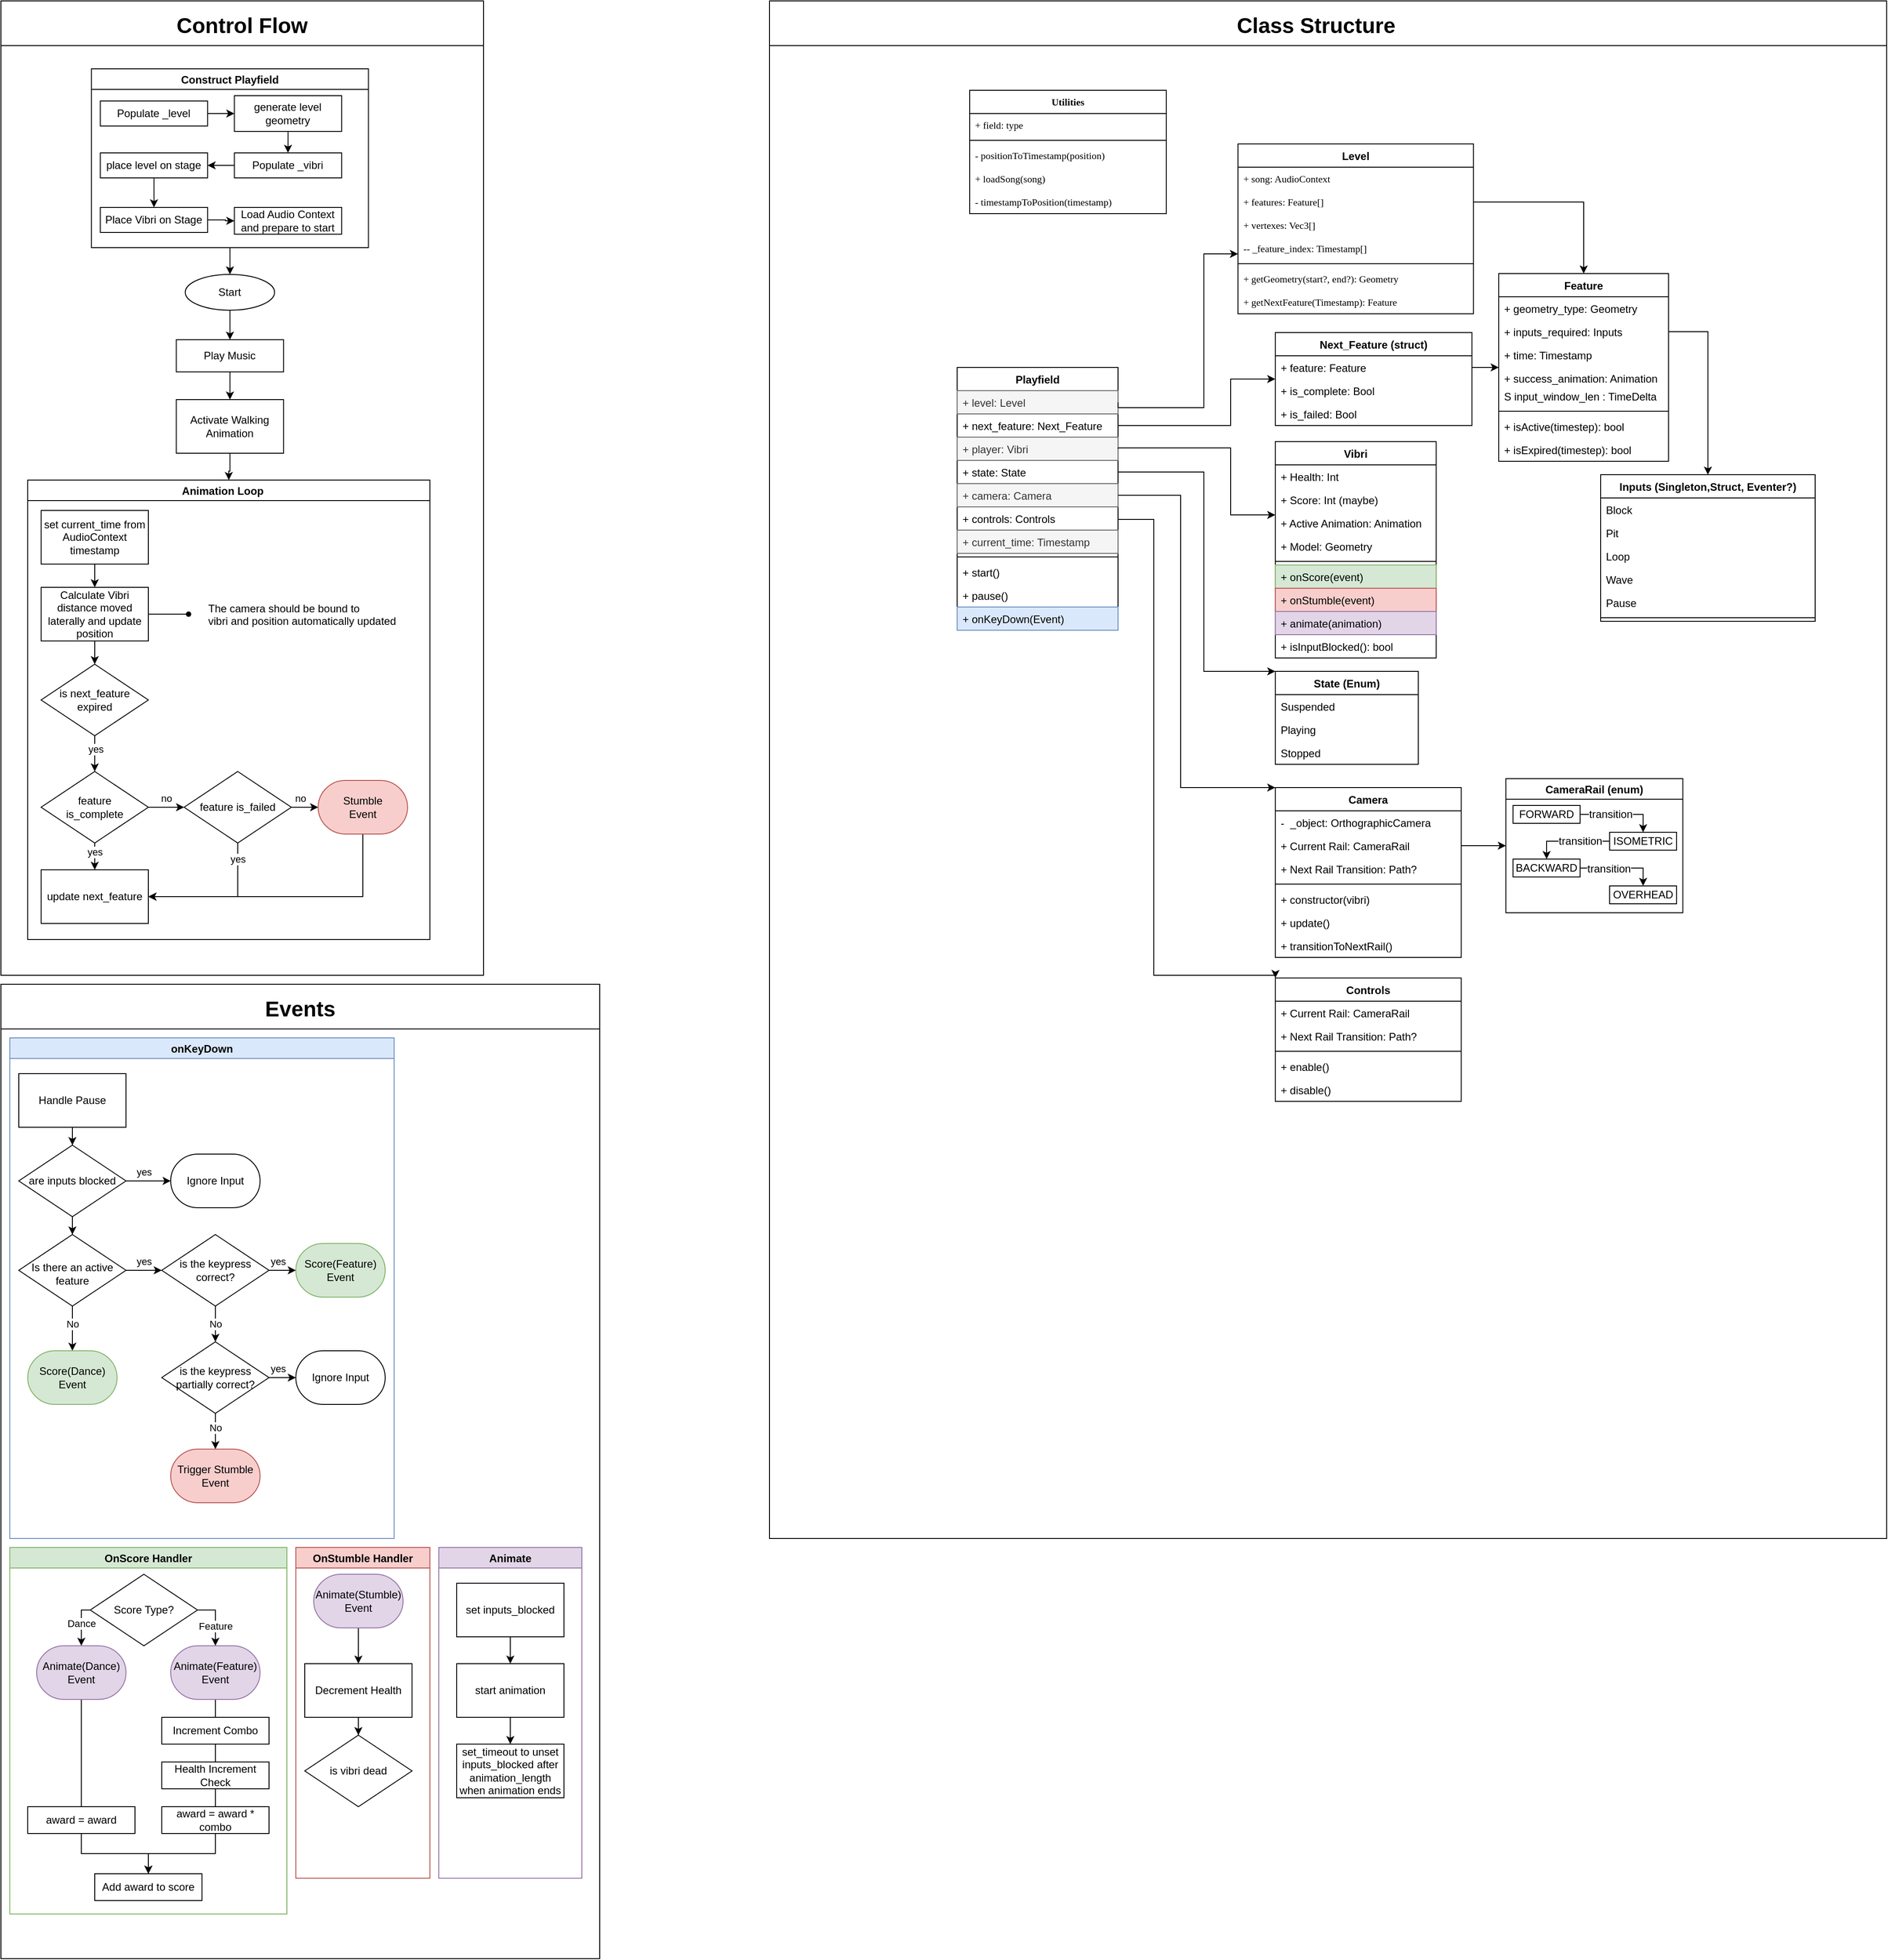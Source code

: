 <mxfile version="17.4.2" type="device"><diagram id="NDVZIuMht_VLf432kzFp" name="Page-1"><mxGraphModel dx="3365" dy="1239" grid="1" gridSize="10" guides="1" tooltips="1" connect="1" arrows="1" fold="1" page="1" pageScale="1" pageWidth="850" pageHeight="1100" math="0" shadow="0"><root><mxCell id="0"/><mxCell id="1" parent="0"/><mxCell id="cxcwyRAdDuDHUbRYCH7f-24" value="Events" style="swimlane;startSize=50;fontSize=24;" parent="1" vertex="1"><mxGeometry x="-850" y="1100" width="670" height="1090" as="geometry"/></mxCell><mxCell id="j3F1x81r8sqZ8iY4ZRyA-143" value="onKeyDown" style="swimlane;strokeWidth=1;fillColor=#dae8fc;strokeColor=#6c8ebf;" parent="cxcwyRAdDuDHUbRYCH7f-24" vertex="1"><mxGeometry x="10" y="60" width="430" height="560" as="geometry"/></mxCell><mxCell id="j3F1x81r8sqZ8iY4ZRyA-128" value="is the keypress partially correct?" style="rhombus;whiteSpace=wrap;html=1;strokeWidth=1;" parent="j3F1x81r8sqZ8iY4ZRyA-143" vertex="1"><mxGeometry x="170" y="340" width="120" height="80" as="geometry"/></mxCell><mxCell id="j3F1x81r8sqZ8iY4ZRyA-154" value="No" style="edgeStyle=orthogonalEdgeStyle;rounded=0;orthogonalLoop=1;jettySize=auto;html=1;" parent="j3F1x81r8sqZ8iY4ZRyA-143" source="j3F1x81r8sqZ8iY4ZRyA-130" target="j3F1x81r8sqZ8iY4ZRyA-128" edge="1"><mxGeometry relative="1" as="geometry"/></mxCell><mxCell id="j3F1x81r8sqZ8iY4ZRyA-130" value="is the keypress correct?" style="rhombus;whiteSpace=wrap;html=1;strokeWidth=1;" parent="j3F1x81r8sqZ8iY4ZRyA-143" vertex="1"><mxGeometry x="170" y="220" width="120" height="80" as="geometry"/></mxCell><mxCell id="j3F1x81r8sqZ8iY4ZRyA-136" value="Ignore Input" style="strokeWidth=1;html=1;shape=mxgraph.flowchart.terminator;whiteSpace=wrap;" parent="j3F1x81r8sqZ8iY4ZRyA-143" vertex="1"><mxGeometry x="320" y="350" width="100" height="60" as="geometry"/></mxCell><mxCell id="j3F1x81r8sqZ8iY4ZRyA-137" value="yes" style="edgeStyle=orthogonalEdgeStyle;rounded=0;orthogonalLoop=1;jettySize=auto;html=1;" parent="j3F1x81r8sqZ8iY4ZRyA-143" source="j3F1x81r8sqZ8iY4ZRyA-128" target="j3F1x81r8sqZ8iY4ZRyA-136" edge="1"><mxGeometry x="0.201" y="10" relative="1" as="geometry"><Array as="points"/><mxPoint as="offset"/></mxGeometry></mxCell><mxCell id="j3F1x81r8sqZ8iY4ZRyA-138" value="Trigger Stumble Event" style="strokeWidth=1;html=1;shape=mxgraph.flowchart.terminator;whiteSpace=wrap;fillColor=#f8cecc;strokeColor=#b85450;" parent="j3F1x81r8sqZ8iY4ZRyA-143" vertex="1"><mxGeometry x="180" y="460" width="100" height="60" as="geometry"/></mxCell><mxCell id="j3F1x81r8sqZ8iY4ZRyA-139" value="No" style="edgeStyle=orthogonalEdgeStyle;rounded=0;orthogonalLoop=1;jettySize=auto;html=1;" parent="j3F1x81r8sqZ8iY4ZRyA-143" source="j3F1x81r8sqZ8iY4ZRyA-128" target="j3F1x81r8sqZ8iY4ZRyA-138" edge="1"><mxGeometry x="-0.198" relative="1" as="geometry"><Array as="points"><mxPoint x="230" y="470"/><mxPoint x="230" y="470"/></Array><mxPoint as="offset"/></mxGeometry></mxCell><mxCell id="j3F1x81r8sqZ8iY4ZRyA-145" style="edgeStyle=orthogonalEdgeStyle;rounded=0;orthogonalLoop=1;jettySize=auto;html=1;" parent="j3F1x81r8sqZ8iY4ZRyA-143" source="j3F1x81r8sqZ8iY4ZRyA-144" target="j3F1x81r8sqZ8iY4ZRyA-127" edge="1"><mxGeometry relative="1" as="geometry"/></mxCell><mxCell id="j3F1x81r8sqZ8iY4ZRyA-144" value="Handle Pause" style="rounded=0;whiteSpace=wrap;html=1;strokeWidth=1;" parent="j3F1x81r8sqZ8iY4ZRyA-143" vertex="1"><mxGeometry x="10" y="40" width="120" height="60" as="geometry"/></mxCell><mxCell id="j3F1x81r8sqZ8iY4ZRyA-147" value="yes" style="edgeStyle=orthogonalEdgeStyle;rounded=0;orthogonalLoop=1;jettySize=auto;html=1;" parent="j3F1x81r8sqZ8iY4ZRyA-143" source="j3F1x81r8sqZ8iY4ZRyA-127" target="j3F1x81r8sqZ8iY4ZRyA-146" edge="1"><mxGeometry x="-0.2" y="10" relative="1" as="geometry"><mxPoint as="offset"/></mxGeometry></mxCell><mxCell id="j3F1x81r8sqZ8iY4ZRyA-151" value="" style="edgeStyle=orthogonalEdgeStyle;rounded=0;orthogonalLoop=1;jettySize=auto;html=1;" parent="j3F1x81r8sqZ8iY4ZRyA-143" source="j3F1x81r8sqZ8iY4ZRyA-127" target="j3F1x81r8sqZ8iY4ZRyA-148" edge="1"><mxGeometry relative="1" as="geometry"/></mxCell><mxCell id="j3F1x81r8sqZ8iY4ZRyA-127" value="are inputs blocked" style="rhombus;whiteSpace=wrap;html=1;strokeWidth=1;" parent="j3F1x81r8sqZ8iY4ZRyA-143" vertex="1"><mxGeometry x="10" y="120" width="120" height="80" as="geometry"/></mxCell><mxCell id="j3F1x81r8sqZ8iY4ZRyA-146" value="Ignore Input" style="strokeWidth=1;html=1;shape=mxgraph.flowchart.terminator;whiteSpace=wrap;" parent="j3F1x81r8sqZ8iY4ZRyA-143" vertex="1"><mxGeometry x="180" y="130" width="100" height="60" as="geometry"/></mxCell><mxCell id="j3F1x81r8sqZ8iY4ZRyA-150" value="No" style="edgeStyle=orthogonalEdgeStyle;rounded=0;orthogonalLoop=1;jettySize=auto;html=1;" parent="j3F1x81r8sqZ8iY4ZRyA-143" source="j3F1x81r8sqZ8iY4ZRyA-148" target="j3F1x81r8sqZ8iY4ZRyA-149" edge="1"><mxGeometry x="-0.2" relative="1" as="geometry"><mxPoint as="offset"/></mxGeometry></mxCell><mxCell id="j3F1x81r8sqZ8iY4ZRyA-152" value="yes" style="edgeStyle=orthogonalEdgeStyle;rounded=0;orthogonalLoop=1;jettySize=auto;html=1;" parent="j3F1x81r8sqZ8iY4ZRyA-143" source="j3F1x81r8sqZ8iY4ZRyA-148" target="j3F1x81r8sqZ8iY4ZRyA-130" edge="1"><mxGeometry y="10" relative="1" as="geometry"><mxPoint as="offset"/></mxGeometry></mxCell><mxCell id="j3F1x81r8sqZ8iY4ZRyA-148" value="Is there an active feature" style="rhombus;whiteSpace=wrap;html=1;strokeWidth=1;spacingTop=7;" parent="j3F1x81r8sqZ8iY4ZRyA-143" vertex="1"><mxGeometry x="10" y="220" width="120" height="80" as="geometry"/></mxCell><mxCell id="j3F1x81r8sqZ8iY4ZRyA-149" value="Score(Dance)&lt;br&gt;Event" style="strokeWidth=1;html=1;shape=mxgraph.flowchart.terminator;whiteSpace=wrap;fillColor=#d5e8d4;strokeColor=#82b366;" parent="j3F1x81r8sqZ8iY4ZRyA-143" vertex="1"><mxGeometry x="20" y="350" width="100" height="60" as="geometry"/></mxCell><mxCell id="j3F1x81r8sqZ8iY4ZRyA-142" value="Score(Feature)&lt;br&gt;Event" style="strokeWidth=1;html=1;shape=mxgraph.flowchart.terminator;whiteSpace=wrap;fillColor=#d5e8d4;strokeColor=#82b366;" parent="j3F1x81r8sqZ8iY4ZRyA-143" vertex="1"><mxGeometry x="320" y="230" width="100" height="60" as="geometry"/></mxCell><mxCell id="j3F1x81r8sqZ8iY4ZRyA-141" value="yes" style="edgeStyle=orthogonalEdgeStyle;rounded=0;orthogonalLoop=1;jettySize=auto;html=1;" parent="j3F1x81r8sqZ8iY4ZRyA-143" source="j3F1x81r8sqZ8iY4ZRyA-130" target="j3F1x81r8sqZ8iY4ZRyA-142" edge="1"><mxGeometry x="0.201" y="10" relative="1" as="geometry"><mxPoint x="170" y="350" as="targetPoint"/><mxPoint as="offset"/></mxGeometry></mxCell><mxCell id="j3F1x81r8sqZ8iY4ZRyA-174" value="OnScore Handler" style="swimlane;strokeWidth=1;fillColor=#d5e8d4;strokeColor=#82b366;" parent="cxcwyRAdDuDHUbRYCH7f-24" vertex="1"><mxGeometry x="10" y="630" width="310" height="410" as="geometry"/></mxCell><mxCell id="j3F1x81r8sqZ8iY4ZRyA-217" value="Feature" style="edgeStyle=orthogonalEdgeStyle;rounded=0;orthogonalLoop=1;jettySize=auto;html=1;exitX=1;exitY=0.5;exitDx=0;exitDy=0;entryX=0.5;entryY=0;entryDx=0;entryDy=0;entryPerimeter=0;" parent="j3F1x81r8sqZ8iY4ZRyA-174" source="j3F1x81r8sqZ8iY4ZRyA-214" target="cxcwyRAdDuDHUbRYCH7f-13" edge="1"><mxGeometry x="0.25" relative="1" as="geometry"><mxPoint as="offset"/><mxPoint x="250" y="130" as="targetPoint"/></mxGeometry></mxCell><mxCell id="j3F1x81r8sqZ8iY4ZRyA-218" value="Dance" style="edgeStyle=orthogonalEdgeStyle;rounded=0;orthogonalLoop=1;jettySize=auto;html=1;exitX=0;exitY=0.5;exitDx=0;exitDy=0;entryX=0.5;entryY=0;entryDx=0;entryDy=0;entryPerimeter=0;" parent="j3F1x81r8sqZ8iY4ZRyA-174" source="j3F1x81r8sqZ8iY4ZRyA-214" target="cxcwyRAdDuDHUbRYCH7f-11" edge="1"><mxGeometry relative="1" as="geometry"><Array as="points"><mxPoint x="80" y="70"/></Array><mxPoint x="80" y="130" as="targetPoint"/></mxGeometry></mxCell><mxCell id="j3F1x81r8sqZ8iY4ZRyA-214" value="Score Type?" style="rhombus;whiteSpace=wrap;html=1;strokeWidth=1;" parent="j3F1x81r8sqZ8iY4ZRyA-174" vertex="1"><mxGeometry x="90" y="30" width="120" height="80" as="geometry"/></mxCell><mxCell id="j3F1x81r8sqZ8iY4ZRyA-227" value="Increment Combo" style="rounded=0;whiteSpace=wrap;html=1;strokeWidth=1;" parent="j3F1x81r8sqZ8iY4ZRyA-174" vertex="1"><mxGeometry x="170" y="190" width="120" height="30" as="geometry"/></mxCell><mxCell id="j3F1x81r8sqZ8iY4ZRyA-228" value="" style="edgeStyle=orthogonalEdgeStyle;rounded=0;orthogonalLoop=1;jettySize=auto;html=1;endArrow=none;exitX=0.5;exitY=1;exitDx=0;exitDy=0;exitPerimeter=0;" parent="j3F1x81r8sqZ8iY4ZRyA-174" source="cxcwyRAdDuDHUbRYCH7f-13" target="j3F1x81r8sqZ8iY4ZRyA-227" edge="1"><mxGeometry relative="1" as="geometry"><mxPoint x="250" y="170" as="sourcePoint"/><mxPoint x="-139.966" y="1640" as="targetPoint"/></mxGeometry></mxCell><mxCell id="j3F1x81r8sqZ8iY4ZRyA-229" value="Health Increment Check" style="rounded=0;whiteSpace=wrap;html=1;strokeWidth=1;" parent="j3F1x81r8sqZ8iY4ZRyA-174" vertex="1"><mxGeometry x="170" y="240" width="120" height="30" as="geometry"/></mxCell><mxCell id="j3F1x81r8sqZ8iY4ZRyA-230" value="" style="edgeStyle=orthogonalEdgeStyle;rounded=0;orthogonalLoop=1;jettySize=auto;html=1;startArrow=none;endArrow=none;" parent="j3F1x81r8sqZ8iY4ZRyA-174" source="j3F1x81r8sqZ8iY4ZRyA-227" target="j3F1x81r8sqZ8iY4ZRyA-229" edge="1"><mxGeometry relative="1" as="geometry"><mxPoint x="-59.966" y="1510" as="sourcePoint"/><mxPoint x="-139.966" y="1640" as="targetPoint"/></mxGeometry></mxCell><mxCell id="cxcwyRAdDuDHUbRYCH7f-8" style="edgeStyle=orthogonalEdgeStyle;rounded=0;orthogonalLoop=1;jettySize=auto;html=1;" parent="j3F1x81r8sqZ8iY4ZRyA-174" source="cxcwyRAdDuDHUbRYCH7f-1" target="cxcwyRAdDuDHUbRYCH7f-5" edge="1"><mxGeometry relative="1" as="geometry"/></mxCell><mxCell id="cxcwyRAdDuDHUbRYCH7f-1" value="award = award" style="whiteSpace=wrap;html=1;rounded=0;strokeWidth=1;" parent="j3F1x81r8sqZ8iY4ZRyA-174" vertex="1"><mxGeometry x="20" y="290" width="120" height="30" as="geometry"/></mxCell><mxCell id="cxcwyRAdDuDHUbRYCH7f-2" value="" style="edgeStyle=orthogonalEdgeStyle;rounded=0;orthogonalLoop=1;jettySize=auto;html=1;endArrow=none;startArrow=none;" parent="j3F1x81r8sqZ8iY4ZRyA-174" source="cxcwyRAdDuDHUbRYCH7f-11" target="cxcwyRAdDuDHUbRYCH7f-1" edge="1"><mxGeometry relative="1" as="geometry"><Array as="points"/><mxPoint x="-210" y="1460" as="sourcePoint"/><mxPoint x="-140" y="1640" as="targetPoint"/></mxGeometry></mxCell><mxCell id="cxcwyRAdDuDHUbRYCH7f-7" style="edgeStyle=orthogonalEdgeStyle;rounded=0;orthogonalLoop=1;jettySize=auto;html=1;" parent="j3F1x81r8sqZ8iY4ZRyA-174" source="cxcwyRAdDuDHUbRYCH7f-3" target="cxcwyRAdDuDHUbRYCH7f-5" edge="1"><mxGeometry relative="1" as="geometry"/></mxCell><mxCell id="cxcwyRAdDuDHUbRYCH7f-3" value="award = award * combo" style="whiteSpace=wrap;html=1;rounded=0;strokeWidth=1;" parent="j3F1x81r8sqZ8iY4ZRyA-174" vertex="1"><mxGeometry x="170" y="290" width="120" height="30" as="geometry"/></mxCell><mxCell id="cxcwyRAdDuDHUbRYCH7f-4" value="" style="edgeStyle=orthogonalEdgeStyle;rounded=0;orthogonalLoop=1;jettySize=auto;html=1;startArrow=none;endArrow=none;" parent="j3F1x81r8sqZ8iY4ZRyA-174" source="j3F1x81r8sqZ8iY4ZRyA-229" target="cxcwyRAdDuDHUbRYCH7f-3" edge="1"><mxGeometry relative="1" as="geometry"><Array as="points"/><mxPoint x="-60" y="1540" as="sourcePoint"/><mxPoint x="-140" y="1640" as="targetPoint"/></mxGeometry></mxCell><mxCell id="cxcwyRAdDuDHUbRYCH7f-5" value="Add award to score" style="whiteSpace=wrap;html=1;rounded=0;strokeWidth=1;" parent="j3F1x81r8sqZ8iY4ZRyA-174" vertex="1"><mxGeometry x="95" y="365" width="120" height="30" as="geometry"/></mxCell><mxCell id="cxcwyRAdDuDHUbRYCH7f-11" value="Animate(Dance)&lt;br&gt;Event" style="strokeWidth=1;html=1;shape=mxgraph.flowchart.terminator;whiteSpace=wrap;fillColor=#e1d5e7;strokeColor=#9673a6;" parent="j3F1x81r8sqZ8iY4ZRyA-174" vertex="1"><mxGeometry x="30" y="110" width="100" height="60" as="geometry"/></mxCell><mxCell id="cxcwyRAdDuDHUbRYCH7f-13" value="Animate(Feature)&lt;br&gt;Event" style="strokeWidth=1;html=1;shape=mxgraph.flowchart.terminator;whiteSpace=wrap;fillColor=#e1d5e7;strokeColor=#9673a6;" parent="j3F1x81r8sqZ8iY4ZRyA-174" vertex="1"><mxGeometry x="180" y="110" width="100" height="60" as="geometry"/></mxCell><mxCell id="j3F1x81r8sqZ8iY4ZRyA-194" value="OnStumble Handler" style="swimlane;strokeWidth=1;fillColor=#f8cecc;strokeColor=#b85450;" parent="cxcwyRAdDuDHUbRYCH7f-24" vertex="1"><mxGeometry x="330" y="630" width="150" height="370" as="geometry"/></mxCell><mxCell id="j3F1x81r8sqZ8iY4ZRyA-206" value="is vibri dead" style="rhombus;whiteSpace=wrap;html=1;strokeWidth=1;" parent="j3F1x81r8sqZ8iY4ZRyA-194" vertex="1"><mxGeometry x="10" y="210" width="120" height="80" as="geometry"/></mxCell><mxCell id="j3F1x81r8sqZ8iY4ZRyA-232" style="edgeStyle=orthogonalEdgeStyle;rounded=0;orthogonalLoop=1;jettySize=auto;html=1;exitX=0.5;exitY=1;exitDx=0;exitDy=0;exitPerimeter=0;" parent="j3F1x81r8sqZ8iY4ZRyA-194" source="cxcwyRAdDuDHUbRYCH7f-10" target="j3F1x81r8sqZ8iY4ZRyA-226" edge="1"><mxGeometry relative="1" as="geometry"><mxPoint x="70" y="100" as="sourcePoint"/></mxGeometry></mxCell><mxCell id="j3F1x81r8sqZ8iY4ZRyA-231" value="" style="edgeStyle=orthogonalEdgeStyle;rounded=0;orthogonalLoop=1;jettySize=auto;html=1;" parent="j3F1x81r8sqZ8iY4ZRyA-194" source="j3F1x81r8sqZ8iY4ZRyA-226" target="j3F1x81r8sqZ8iY4ZRyA-206" edge="1"><mxGeometry relative="1" as="geometry"/></mxCell><mxCell id="j3F1x81r8sqZ8iY4ZRyA-226" value="Decrement Health" style="rounded=0;whiteSpace=wrap;html=1;strokeWidth=1;" parent="j3F1x81r8sqZ8iY4ZRyA-194" vertex="1"><mxGeometry x="10" y="130" width="120" height="60" as="geometry"/></mxCell><mxCell id="cxcwyRAdDuDHUbRYCH7f-10" value="Animate(Stumble)&lt;br&gt;Event" style="strokeWidth=1;html=1;shape=mxgraph.flowchart.terminator;whiteSpace=wrap;fillColor=#e1d5e7;strokeColor=#9673a6;" parent="j3F1x81r8sqZ8iY4ZRyA-194" vertex="1"><mxGeometry x="20" y="30" width="100" height="60" as="geometry"/></mxCell><mxCell id="cxcwyRAdDuDHUbRYCH7f-14" value="Animate" style="swimlane;fillColor=#e1d5e7;strokeColor=#9673a6;" parent="cxcwyRAdDuDHUbRYCH7f-24" vertex="1"><mxGeometry x="490" y="630" width="160" height="370" as="geometry"/></mxCell><mxCell id="cxcwyRAdDuDHUbRYCH7f-19" style="edgeStyle=orthogonalEdgeStyle;rounded=0;orthogonalLoop=1;jettySize=auto;html=1;entryX=0.5;entryY=0;entryDx=0;entryDy=0;" parent="cxcwyRAdDuDHUbRYCH7f-14" source="cxcwyRAdDuDHUbRYCH7f-15" target="cxcwyRAdDuDHUbRYCH7f-18" edge="1"><mxGeometry relative="1" as="geometry"/></mxCell><mxCell id="cxcwyRAdDuDHUbRYCH7f-15" value="start animation" style="rounded=0;whiteSpace=wrap;html=1;" parent="cxcwyRAdDuDHUbRYCH7f-14" vertex="1"><mxGeometry x="20" y="130" width="120" height="60" as="geometry"/></mxCell><mxCell id="cxcwyRAdDuDHUbRYCH7f-17" style="edgeStyle=orthogonalEdgeStyle;rounded=0;orthogonalLoop=1;jettySize=auto;html=1;entryX=0.5;entryY=0;entryDx=0;entryDy=0;" parent="cxcwyRAdDuDHUbRYCH7f-14" source="cxcwyRAdDuDHUbRYCH7f-16" target="cxcwyRAdDuDHUbRYCH7f-15" edge="1"><mxGeometry relative="1" as="geometry"/></mxCell><mxCell id="cxcwyRAdDuDHUbRYCH7f-16" value="set inputs_blocked" style="rounded=0;whiteSpace=wrap;html=1;" parent="cxcwyRAdDuDHUbRYCH7f-14" vertex="1"><mxGeometry x="20" y="40" width="120" height="60" as="geometry"/></mxCell><mxCell id="cxcwyRAdDuDHUbRYCH7f-18" value="set_timeout to unset inputs_blocked after animation_length when animation ends" style="rounded=0;whiteSpace=wrap;html=1;" parent="cxcwyRAdDuDHUbRYCH7f-14" vertex="1"><mxGeometry x="20" y="220" width="120" height="60" as="geometry"/></mxCell><mxCell id="cxcwyRAdDuDHUbRYCH7f-25" value="Class Structure    " style="swimlane;fontSize=24;startSize=50;" parent="1" vertex="1"><mxGeometry x="10" width="1250" height="1720" as="geometry"/></mxCell><mxCell id="0ranZfpCTIjKKgpIUBoB-7" value="Level" style="swimlane;fontStyle=1;align=center;verticalAlign=top;childLayout=stackLayout;horizontal=1;startSize=26;horizontalStack=0;resizeParent=1;resizeParentMax=0;resizeLast=0;collapsible=1;marginBottom=0;" parent="cxcwyRAdDuDHUbRYCH7f-25" vertex="1"><mxGeometry x="524.2" y="160" width="263.5" height="190" as="geometry"/></mxCell><mxCell id="0ranZfpCTIjKKgpIUBoB-8" value="+ song: AudioContext" style="text;strokeColor=none;fillColor=none;align=left;verticalAlign=top;spacingLeft=4;spacingRight=4;overflow=hidden;rotatable=0;points=[[0,0.5],[1,0.5]];portConstraint=eastwest;fontFamily=Roboto Mono;fontSource=https%3A%2F%2Ffonts.googleapis.com%2Fcss%3Ffamily%3DRoboto%2BMono;fontSize=11;" parent="0ranZfpCTIjKKgpIUBoB-7" vertex="1"><mxGeometry y="26" width="263.5" height="26" as="geometry"/></mxCell><mxCell id="0ranZfpCTIjKKgpIUBoB-9" value="+ features: Feature[]" style="text;align=left;verticalAlign=top;spacingLeft=4;spacingRight=4;overflow=hidden;rotatable=0;points=[[0,0.5],[1,0.5]];portConstraint=eastwest;fontFamily=Roboto Mono;fontSource=https%3A%2F%2Ffonts.googleapis.com%2Fcss%3Ffamily%3DRoboto%2BMono;fontSize=11;" parent="0ranZfpCTIjKKgpIUBoB-7" vertex="1"><mxGeometry y="52" width="263.5" height="26" as="geometry"/></mxCell><mxCell id="0ranZfpCTIjKKgpIUBoB-13" value="+ vertexes: Vec3[]" style="text;align=left;verticalAlign=top;spacingLeft=4;spacingRight=4;overflow=hidden;rotatable=0;points=[[0,0.5],[1,0.5]];portConstraint=eastwest;fontFamily=Roboto Mono;fontSource=https%3A%2F%2Ffonts.googleapis.com%2Fcss%3Ffamily%3DRoboto%2BMono;fontSize=11;" parent="0ranZfpCTIjKKgpIUBoB-7" vertex="1"><mxGeometry y="78" width="263.5" height="26" as="geometry"/></mxCell><mxCell id="0ranZfpCTIjKKgpIUBoB-34" value="-- _feature_index: Timestamp[]" style="text;strokeColor=none;fillColor=none;align=left;verticalAlign=top;spacingLeft=4;spacingRight=4;overflow=hidden;rotatable=0;points=[[0,0.5],[1,0.5]];portConstraint=eastwest;fontFamily=Roboto Mono;fontSource=https%3A%2F%2Ffonts.googleapis.com%2Fcss%3Ffamily%3DRoboto%2BMono;fontSize=11;" parent="0ranZfpCTIjKKgpIUBoB-7" vertex="1"><mxGeometry y="104" width="263.5" height="26" as="geometry"/></mxCell><mxCell id="0ranZfpCTIjKKgpIUBoB-11" value="" style="line;strokeWidth=1;fillColor=none;align=left;verticalAlign=middle;spacingTop=-1;spacingLeft=3;spacingRight=3;rotatable=0;labelPosition=right;points=[];portConstraint=eastwest;" parent="0ranZfpCTIjKKgpIUBoB-7" vertex="1"><mxGeometry y="130" width="263.5" height="8" as="geometry"/></mxCell><mxCell id="0ranZfpCTIjKKgpIUBoB-12" value="+ getGeometry(start?, end?): Geometry" style="text;strokeColor=none;fillColor=none;align=left;verticalAlign=top;spacingLeft=4;spacingRight=4;overflow=hidden;rotatable=0;points=[[0,0.5],[1,0.5]];portConstraint=eastwest;fontSize=11;fontFamily=Roboto Mono;fontSource=https%3A%2F%2Ffonts.googleapis.com%2Fcss%3Ffamily%3DRoboto%2BMono;" parent="0ranZfpCTIjKKgpIUBoB-7" vertex="1"><mxGeometry y="138" width="263.5" height="26" as="geometry"/></mxCell><mxCell id="0ranZfpCTIjKKgpIUBoB-29" value="+ getNextFeature(Timestamp): Feature" style="text;strokeColor=none;fillColor=none;align=left;verticalAlign=top;spacingLeft=4;spacingRight=4;overflow=hidden;rotatable=0;points=[[0,0.5],[1,0.5]];portConstraint=eastwest;fontSize=11;fontFamily=Roboto Mono;fontSource=https%3A%2F%2Ffonts.googleapis.com%2Fcss%3Ffamily%3DRoboto%2BMono;" parent="0ranZfpCTIjKKgpIUBoB-7" vertex="1"><mxGeometry y="164" width="263.5" height="26" as="geometry"/></mxCell><mxCell id="0ranZfpCTIjKKgpIUBoB-16" value="Feature" style="swimlane;fontStyle=1;align=center;verticalAlign=top;childLayout=stackLayout;horizontal=1;startSize=26;horizontalStack=0;resizeParent=1;resizeParentMax=0;resizeLast=0;collapsible=1;marginBottom=0;" parent="cxcwyRAdDuDHUbRYCH7f-25" vertex="1"><mxGeometry x="815.95" y="305" width="190" height="210" as="geometry"/></mxCell><mxCell id="0ranZfpCTIjKKgpIUBoB-17" value="+ geometry_type: Geometry" style="text;strokeColor=none;fillColor=none;align=left;verticalAlign=top;spacingLeft=4;spacingRight=4;overflow=hidden;rotatable=0;points=[[0,0.5],[1,0.5]];portConstraint=eastwest;" parent="0ranZfpCTIjKKgpIUBoB-16" vertex="1"><mxGeometry y="26" width="190" height="26" as="geometry"/></mxCell><mxCell id="0ranZfpCTIjKKgpIUBoB-20" value="+ inputs_required: Inputs" style="text;strokeColor=none;fillColor=none;align=left;verticalAlign=top;spacingLeft=4;spacingRight=4;overflow=hidden;rotatable=0;points=[[0,0.5],[1,0.5]];portConstraint=eastwest;" parent="0ranZfpCTIjKKgpIUBoB-16" vertex="1"><mxGeometry y="52" width="190" height="26" as="geometry"/></mxCell><mxCell id="0ranZfpCTIjKKgpIUBoB-30" value="+ time: Timestamp" style="text;strokeColor=none;fillColor=none;align=left;verticalAlign=top;spacingLeft=4;spacingRight=4;overflow=hidden;rotatable=0;points=[[0,0.5],[1,0.5]];portConstraint=eastwest;" parent="0ranZfpCTIjKKgpIUBoB-16" vertex="1"><mxGeometry y="78" width="190" height="26" as="geometry"/></mxCell><mxCell id="j3F1x81r8sqZ8iY4ZRyA-219" value="+ success_animation: Animation" style="text;strokeColor=none;fillColor=none;align=left;verticalAlign=top;spacingLeft=4;spacingRight=4;overflow=hidden;rotatable=0;points=[[0,0.5],[1,0.5]];portConstraint=eastwest;" parent="0ranZfpCTIjKKgpIUBoB-16" vertex="1"><mxGeometry y="104" width="190" height="20" as="geometry"/></mxCell><mxCell id="j3F1x81r8sqZ8iY4ZRyA-93" value="S input_window_len : TimeDelta" style="text;strokeColor=none;fillColor=none;align=left;verticalAlign=top;spacingLeft=4;spacingRight=4;overflow=hidden;rotatable=0;points=[[0,0.5],[1,0.5]];portConstraint=eastwest;" parent="0ranZfpCTIjKKgpIUBoB-16" vertex="1"><mxGeometry y="124" width="190" height="26" as="geometry"/></mxCell><mxCell id="0ranZfpCTIjKKgpIUBoB-18" value="" style="line;strokeWidth=1;fillColor=none;align=left;verticalAlign=middle;spacingTop=-1;spacingLeft=3;spacingRight=3;rotatable=0;labelPosition=right;points=[];portConstraint=eastwest;" parent="0ranZfpCTIjKKgpIUBoB-16" vertex="1"><mxGeometry y="150" width="190" height="8" as="geometry"/></mxCell><mxCell id="rGBu5K6L9umUqgb49Hc7-4" value="+ isActive(timestep): bool" style="text;strokeColor=none;fillColor=none;align=left;verticalAlign=top;spacingLeft=4;spacingRight=4;overflow=hidden;rotatable=0;points=[[0,0.5],[1,0.5]];portConstraint=eastwest;" parent="0ranZfpCTIjKKgpIUBoB-16" vertex="1"><mxGeometry y="158" width="190" height="26" as="geometry"/></mxCell><mxCell id="0ranZfpCTIjKKgpIUBoB-19" value="+ isExpired(timestep): bool" style="text;strokeColor=none;fillColor=none;align=left;verticalAlign=top;spacingLeft=4;spacingRight=4;overflow=hidden;rotatable=0;points=[[0,0.5],[1,0.5]];portConstraint=eastwest;" parent="0ranZfpCTIjKKgpIUBoB-16" vertex="1"><mxGeometry y="184" width="190" height="26" as="geometry"/></mxCell><mxCell id="0ranZfpCTIjKKgpIUBoB-21" value="Next_Feature (struct)" style="swimlane;fontStyle=1;align=center;verticalAlign=top;childLayout=stackLayout;horizontal=1;startSize=26;horizontalStack=0;resizeParent=1;resizeParentMax=0;resizeLast=0;collapsible=1;marginBottom=0;" parent="cxcwyRAdDuDHUbRYCH7f-25" vertex="1"><mxGeometry x="565.95" y="371" width="220" height="104" as="geometry"/></mxCell><mxCell id="0ranZfpCTIjKKgpIUBoB-22" value="+ feature: Feature" style="text;strokeColor=none;fillColor=none;align=left;verticalAlign=top;spacingLeft=4;spacingRight=4;overflow=hidden;rotatable=0;points=[[0,0.5],[1,0.5]];portConstraint=eastwest;" parent="0ranZfpCTIjKKgpIUBoB-21" vertex="1"><mxGeometry y="26" width="220" height="26" as="geometry"/></mxCell><mxCell id="0ranZfpCTIjKKgpIUBoB-27" value="+ is_complete: Bool" style="text;strokeColor=none;fillColor=none;align=left;verticalAlign=top;spacingLeft=4;spacingRight=4;overflow=hidden;rotatable=0;points=[[0,0.5],[1,0.5]];portConstraint=eastwest;" parent="0ranZfpCTIjKKgpIUBoB-21" vertex="1"><mxGeometry y="52" width="220" height="26" as="geometry"/></mxCell><mxCell id="0ranZfpCTIjKKgpIUBoB-23" value="+ is_failed: Bool" style="text;strokeColor=none;fillColor=none;align=left;verticalAlign=top;spacingLeft=4;spacingRight=4;overflow=hidden;rotatable=0;points=[[0,0.5],[1,0.5]];portConstraint=eastwest;" parent="0ranZfpCTIjKKgpIUBoB-21" vertex="1"><mxGeometry y="78" width="220" height="26" as="geometry"/></mxCell><mxCell id="0ranZfpCTIjKKgpIUBoB-26" style="edgeStyle=orthogonalEdgeStyle;rounded=0;orthogonalLoop=1;jettySize=auto;html=1;" parent="cxcwyRAdDuDHUbRYCH7f-25" source="0ranZfpCTIjKKgpIUBoB-22" target="0ranZfpCTIjKKgpIUBoB-16" edge="1"><mxGeometry relative="1" as="geometry"/></mxCell><mxCell id="0ranZfpCTIjKKgpIUBoB-32" style="edgeStyle=orthogonalEdgeStyle;rounded=0;orthogonalLoop=1;jettySize=auto;html=1;" parent="cxcwyRAdDuDHUbRYCH7f-25" source="0ranZfpCTIjKKgpIUBoB-9" target="0ranZfpCTIjKKgpIUBoB-16" edge="1"><mxGeometry relative="1" as="geometry"/></mxCell><mxCell id="j3F1x81r8sqZ8iY4ZRyA-6" value="Vibri" style="swimlane;fontStyle=1;align=center;verticalAlign=top;childLayout=stackLayout;horizontal=1;startSize=26;horizontalStack=0;resizeParent=1;resizeParentMax=0;resizeLast=0;collapsible=1;marginBottom=0;" parent="cxcwyRAdDuDHUbRYCH7f-25" vertex="1"><mxGeometry x="565.95" y="493" width="180" height="242" as="geometry"/></mxCell><mxCell id="j3F1x81r8sqZ8iY4ZRyA-7" value="+ Health: Int" style="text;strokeColor=none;fillColor=none;align=left;verticalAlign=top;spacingLeft=4;spacingRight=4;overflow=hidden;rotatable=0;points=[[0,0.5],[1,0.5]];portConstraint=eastwest;" parent="j3F1x81r8sqZ8iY4ZRyA-6" vertex="1"><mxGeometry y="26" width="180" height="26" as="geometry"/></mxCell><mxCell id="j3F1x81r8sqZ8iY4ZRyA-10" value="+ Score: Int (maybe)" style="text;strokeColor=none;fillColor=none;align=left;verticalAlign=top;spacingLeft=4;spacingRight=4;overflow=hidden;rotatable=0;points=[[0,0.5],[1,0.5]];portConstraint=eastwest;" parent="j3F1x81r8sqZ8iY4ZRyA-6" vertex="1"><mxGeometry y="52" width="180" height="26" as="geometry"/></mxCell><mxCell id="j3F1x81r8sqZ8iY4ZRyA-60" value="+ Active Animation: Animation" style="text;strokeColor=none;fillColor=none;align=left;verticalAlign=top;spacingLeft=4;spacingRight=4;overflow=hidden;rotatable=0;points=[[0,0.5],[1,0.5]];portConstraint=eastwest;" parent="j3F1x81r8sqZ8iY4ZRyA-6" vertex="1"><mxGeometry y="78" width="180" height="26" as="geometry"/></mxCell><mxCell id="j3F1x81r8sqZ8iY4ZRyA-11" value="+ Model: Geometry" style="text;strokeColor=none;fillColor=none;align=left;verticalAlign=top;spacingLeft=4;spacingRight=4;overflow=hidden;rotatable=0;points=[[0,0.5],[1,0.5]];portConstraint=eastwest;" parent="j3F1x81r8sqZ8iY4ZRyA-6" vertex="1"><mxGeometry y="104" width="180" height="26" as="geometry"/></mxCell><mxCell id="j3F1x81r8sqZ8iY4ZRyA-8" value="" style="line;strokeWidth=1;fillColor=none;align=left;verticalAlign=middle;spacingTop=-1;spacingLeft=3;spacingRight=3;rotatable=0;labelPosition=right;points=[];portConstraint=eastwest;" parent="j3F1x81r8sqZ8iY4ZRyA-6" vertex="1"><mxGeometry y="130" width="180" height="8" as="geometry"/></mxCell><mxCell id="o5ytEyMmQssEqiGpWhd4-1" value="+ onScore(event)" style="text;strokeColor=#82b366;fillColor=#d5e8d4;align=left;verticalAlign=top;spacingLeft=4;spacingRight=4;overflow=hidden;rotatable=0;points=[[0,0.5],[1,0.5]];portConstraint=eastwest;" vertex="1" parent="j3F1x81r8sqZ8iY4ZRyA-6"><mxGeometry y="138" width="180" height="26" as="geometry"/></mxCell><mxCell id="o5ytEyMmQssEqiGpWhd4-14" value="+ onStumble(event)" style="text;strokeColor=#b85450;fillColor=#f8cecc;align=left;verticalAlign=top;spacingLeft=4;spacingRight=4;overflow=hidden;rotatable=0;points=[[0,0.5],[1,0.5]];portConstraint=eastwest;" vertex="1" parent="j3F1x81r8sqZ8iY4ZRyA-6"><mxGeometry y="164" width="180" height="26" as="geometry"/></mxCell><mxCell id="o5ytEyMmQssEqiGpWhd4-15" value="+ animate(animation)" style="text;strokeColor=#9673a6;fillColor=#e1d5e7;align=left;verticalAlign=top;spacingLeft=4;spacingRight=4;overflow=hidden;rotatable=0;points=[[0,0.5],[1,0.5]];portConstraint=eastwest;" vertex="1" parent="j3F1x81r8sqZ8iY4ZRyA-6"><mxGeometry y="190" width="180" height="26" as="geometry"/></mxCell><mxCell id="j3F1x81r8sqZ8iY4ZRyA-9" value="+ isInputBlocked(): bool" style="text;strokeColor=none;fillColor=none;align=left;verticalAlign=top;spacingLeft=4;spacingRight=4;overflow=hidden;rotatable=0;points=[[0,0.5],[1,0.5]];portConstraint=eastwest;" parent="j3F1x81r8sqZ8iY4ZRyA-6" vertex="1"><mxGeometry y="216" width="180" height="26" as="geometry"/></mxCell><mxCell id="j3F1x81r8sqZ8iY4ZRyA-22" value="Playfield" style="swimlane;fontStyle=1;align=center;verticalAlign=top;childLayout=stackLayout;horizontal=1;startSize=26;horizontalStack=0;resizeParent=1;resizeParentMax=0;resizeLast=0;collapsible=1;marginBottom=0;swimlaneLine=1;glass=0;rounded=0;shadow=0;sketch=0;swimlaneFillColor=default;" parent="cxcwyRAdDuDHUbRYCH7f-25" vertex="1"><mxGeometry x="210" y="410" width="180" height="294" as="geometry"/></mxCell><mxCell id="j3F1x81r8sqZ8iY4ZRyA-23" value="+ level: Level" style="text;strokeColor=#666666;fillColor=#f5f5f5;align=left;verticalAlign=top;spacingLeft=4;spacingRight=4;overflow=hidden;rotatable=0;points=[[0,0.5],[1,0.5]];portConstraint=eastwest;rounded=0;glass=0;sketch=0;fontColor=#333333;" parent="j3F1x81r8sqZ8iY4ZRyA-22" vertex="1"><mxGeometry y="26" width="180" height="26" as="geometry"/></mxCell><mxCell id="j3F1x81r8sqZ8iY4ZRyA-26" value="+ next_feature: Next_Feature" style="text;align=left;verticalAlign=top;spacingLeft=4;spacingRight=4;overflow=hidden;rotatable=0;points=[[0,0.5],[1,0.5]];portConstraint=eastwest;" parent="j3F1x81r8sqZ8iY4ZRyA-22" vertex="1"><mxGeometry y="52" width="180" height="26" as="geometry"/></mxCell><mxCell id="j3F1x81r8sqZ8iY4ZRyA-30" value="+ player: Vibri" style="text;strokeColor=#666666;fillColor=#f5f5f5;align=left;verticalAlign=top;spacingLeft=4;spacingRight=4;overflow=hidden;rotatable=0;points=[[0,0.5],[1,0.5]];portConstraint=eastwest;fontColor=#333333;" parent="j3F1x81r8sqZ8iY4ZRyA-22" vertex="1"><mxGeometry y="78" width="180" height="26" as="geometry"/></mxCell><mxCell id="j3F1x81r8sqZ8iY4ZRyA-31" value="+ state: State" style="text;strokeColor=none;fillColor=none;align=left;verticalAlign=top;spacingLeft=4;spacingRight=4;overflow=hidden;rotatable=0;points=[[0,0.5],[1,0.5]];portConstraint=eastwest;" parent="j3F1x81r8sqZ8iY4ZRyA-22" vertex="1"><mxGeometry y="104" width="180" height="26" as="geometry"/></mxCell><mxCell id="j3F1x81r8sqZ8iY4ZRyA-36" value="+ camera: Camera" style="text;strokeColor=#666666;fillColor=#f5f5f5;align=left;verticalAlign=top;spacingLeft=4;spacingRight=4;overflow=hidden;rotatable=0;points=[[0,0.5],[1,0.5]];portConstraint=eastwest;fontColor=#333333;" parent="j3F1x81r8sqZ8iY4ZRyA-22" vertex="1"><mxGeometry y="130" width="180" height="26" as="geometry"/></mxCell><mxCell id="j3F1x81r8sqZ8iY4ZRyA-34" value="+ controls: Controls" style="text;strokeColor=none;fillColor=none;align=left;verticalAlign=top;spacingLeft=4;spacingRight=4;overflow=hidden;rotatable=0;points=[[0,0.5],[1,0.5]];portConstraint=eastwest;" parent="j3F1x81r8sqZ8iY4ZRyA-22" vertex="1"><mxGeometry y="156" width="180" height="26" as="geometry"/></mxCell><mxCell id="2JLpiBji1pFmzyCJFKoV-35" value="+ current_time: Timestamp" style="text;strokeColor=#666666;fillColor=#f5f5f5;align=left;verticalAlign=top;spacingLeft=4;spacingRight=4;overflow=hidden;rotatable=0;points=[[0,0.5],[1,0.5]];portConstraint=eastwest;fontColor=#333333;" parent="j3F1x81r8sqZ8iY4ZRyA-22" vertex="1"><mxGeometry y="182" width="180" height="26" as="geometry"/></mxCell><mxCell id="j3F1x81r8sqZ8iY4ZRyA-24" value="" style="line;strokeWidth=1;fillColor=none;align=left;verticalAlign=middle;spacingTop=-1;spacingLeft=3;spacingRight=3;rotatable=0;labelPosition=right;points=[];portConstraint=eastwest;" parent="j3F1x81r8sqZ8iY4ZRyA-22" vertex="1"><mxGeometry y="208" width="180" height="8" as="geometry"/></mxCell><mxCell id="j3F1x81r8sqZ8iY4ZRyA-25" value="+ start()" style="text;strokeColor=none;fillColor=none;align=left;verticalAlign=top;spacingLeft=4;spacingRight=4;overflow=hidden;rotatable=0;points=[[0,0.5],[1,0.5]];portConstraint=eastwest;" parent="j3F1x81r8sqZ8iY4ZRyA-22" vertex="1"><mxGeometry y="216" width="180" height="26" as="geometry"/></mxCell><mxCell id="j3F1x81r8sqZ8iY4ZRyA-95" value="+ pause()" style="text;strokeColor=none;fillColor=none;align=left;verticalAlign=top;spacingLeft=4;spacingRight=4;overflow=hidden;rotatable=0;points=[[0,0.5],[1,0.5]];portConstraint=eastwest;" parent="j3F1x81r8sqZ8iY4ZRyA-22" vertex="1"><mxGeometry y="242" width="180" height="26" as="geometry"/></mxCell><mxCell id="o5ytEyMmQssEqiGpWhd4-16" value="+ onKeyDown(Event)" style="text;strokeColor=#6c8ebf;fillColor=#dae8fc;align=left;verticalAlign=top;spacingLeft=4;spacingRight=4;overflow=hidden;rotatable=0;points=[[0,0.5],[1,0.5]];portConstraint=eastwest;" vertex="1" parent="j3F1x81r8sqZ8iY4ZRyA-22"><mxGeometry y="268" width="180" height="26" as="geometry"/></mxCell><mxCell id="j3F1x81r8sqZ8iY4ZRyA-27" style="edgeStyle=orthogonalEdgeStyle;rounded=0;orthogonalLoop=1;jettySize=auto;html=1;exitX=1;exitY=0.5;exitDx=0;exitDy=0;" parent="cxcwyRAdDuDHUbRYCH7f-25" source="j3F1x81r8sqZ8iY4ZRyA-26" target="0ranZfpCTIjKKgpIUBoB-21" edge="1"><mxGeometry relative="1" as="geometry"><Array as="points"><mxPoint x="516" y="475"/><mxPoint x="516" y="423"/></Array></mxGeometry></mxCell><mxCell id="j3F1x81r8sqZ8iY4ZRyA-29" style="edgeStyle=orthogonalEdgeStyle;rounded=0;orthogonalLoop=1;jettySize=auto;html=1;exitX=1;exitY=0.5;exitDx=0;exitDy=0;" parent="cxcwyRAdDuDHUbRYCH7f-25" source="j3F1x81r8sqZ8iY4ZRyA-23" target="0ranZfpCTIjKKgpIUBoB-7" edge="1"><mxGeometry relative="1" as="geometry"><Array as="points"><mxPoint x="486" y="455"/><mxPoint x="486" y="283"/></Array></mxGeometry></mxCell><mxCell id="j3F1x81r8sqZ8iY4ZRyA-32" style="edgeStyle=orthogonalEdgeStyle;rounded=0;orthogonalLoop=1;jettySize=auto;html=1;exitX=1;exitY=0.5;exitDx=0;exitDy=0;" parent="cxcwyRAdDuDHUbRYCH7f-25" source="j3F1x81r8sqZ8iY4ZRyA-30" target="j3F1x81r8sqZ8iY4ZRyA-6" edge="1"><mxGeometry relative="1" as="geometry"><mxPoint x="485.95" y="683" as="targetPoint"/><Array as="points"><mxPoint x="390" y="500"/><mxPoint x="516" y="500"/><mxPoint x="516" y="575"/></Array></mxGeometry></mxCell><mxCell id="j3F1x81r8sqZ8iY4ZRyA-37" value="State (Enum)" style="swimlane;fontStyle=1;align=center;verticalAlign=top;childLayout=stackLayout;horizontal=1;startSize=26;horizontalStack=0;resizeParent=1;resizeParentMax=0;resizeLast=0;collapsible=1;marginBottom=0;" parent="cxcwyRAdDuDHUbRYCH7f-25" vertex="1"><mxGeometry x="565.95" y="750" width="160" height="104" as="geometry"/></mxCell><mxCell id="j3F1x81r8sqZ8iY4ZRyA-38" value="Suspended" style="text;strokeColor=none;fillColor=none;align=left;verticalAlign=top;spacingLeft=4;spacingRight=4;overflow=hidden;rotatable=0;points=[[0,0.5],[1,0.5]];portConstraint=eastwest;" parent="j3F1x81r8sqZ8iY4ZRyA-37" vertex="1"><mxGeometry y="26" width="160" height="26" as="geometry"/></mxCell><mxCell id="j3F1x81r8sqZ8iY4ZRyA-39" value="Playing" style="text;strokeColor=none;fillColor=none;align=left;verticalAlign=top;spacingLeft=4;spacingRight=4;overflow=hidden;rotatable=0;points=[[0,0.5],[1,0.5]];portConstraint=eastwest;" parent="j3F1x81r8sqZ8iY4ZRyA-37" vertex="1"><mxGeometry y="52" width="160" height="26" as="geometry"/></mxCell><mxCell id="j3F1x81r8sqZ8iY4ZRyA-40" value="Stopped" style="text;strokeColor=none;fillColor=none;align=left;verticalAlign=top;spacingLeft=4;spacingRight=4;overflow=hidden;rotatable=0;points=[[0,0.5],[1,0.5]];portConstraint=eastwest;" parent="j3F1x81r8sqZ8iY4ZRyA-37" vertex="1"><mxGeometry y="78" width="160" height="26" as="geometry"/></mxCell><mxCell id="j3F1x81r8sqZ8iY4ZRyA-61" value="Inputs (Singleton,Struct, Eventer?)" style="swimlane;fontStyle=1;align=center;verticalAlign=top;childLayout=stackLayout;horizontal=1;startSize=26;horizontalStack=0;resizeParent=1;resizeParentMax=0;resizeLast=0;collapsible=1;marginBottom=0;" parent="cxcwyRAdDuDHUbRYCH7f-25" vertex="1"><mxGeometry x="930" y="530" width="240" height="164" as="geometry"/></mxCell><mxCell id="j3F1x81r8sqZ8iY4ZRyA-62" value="Block" style="text;strokeColor=none;fillColor=none;align=left;verticalAlign=top;spacingLeft=4;spacingRight=4;overflow=hidden;rotatable=0;points=[[0,0.5],[1,0.5]];portConstraint=eastwest;" parent="j3F1x81r8sqZ8iY4ZRyA-61" vertex="1"><mxGeometry y="26" width="240" height="26" as="geometry"/></mxCell><mxCell id="j3F1x81r8sqZ8iY4ZRyA-63" value="Pit" style="text;strokeColor=none;fillColor=none;align=left;verticalAlign=top;spacingLeft=4;spacingRight=4;overflow=hidden;rotatable=0;points=[[0,0.5],[1,0.5]];portConstraint=eastwest;" parent="j3F1x81r8sqZ8iY4ZRyA-61" vertex="1"><mxGeometry y="52" width="240" height="26" as="geometry"/></mxCell><mxCell id="j3F1x81r8sqZ8iY4ZRyA-67" value="Loop" style="text;strokeColor=none;fillColor=none;align=left;verticalAlign=top;spacingLeft=4;spacingRight=4;overflow=hidden;rotatable=0;points=[[0,0.5],[1,0.5]];portConstraint=eastwest;" parent="j3F1x81r8sqZ8iY4ZRyA-61" vertex="1"><mxGeometry y="78" width="240" height="26" as="geometry"/></mxCell><mxCell id="j3F1x81r8sqZ8iY4ZRyA-64" value="Wave" style="text;strokeColor=none;fillColor=none;align=left;verticalAlign=top;spacingLeft=4;spacingRight=4;overflow=hidden;rotatable=0;points=[[0,0.5],[1,0.5]];portConstraint=eastwest;" parent="j3F1x81r8sqZ8iY4ZRyA-61" vertex="1"><mxGeometry y="104" width="240" height="26" as="geometry"/></mxCell><mxCell id="j3F1x81r8sqZ8iY4ZRyA-68" value="Pause" style="text;strokeColor=none;fillColor=none;align=left;verticalAlign=top;spacingLeft=4;spacingRight=4;overflow=hidden;rotatable=0;points=[[0,0.5],[1,0.5]];portConstraint=eastwest;" parent="j3F1x81r8sqZ8iY4ZRyA-61" vertex="1"><mxGeometry y="130" width="240" height="26" as="geometry"/></mxCell><mxCell id="j3F1x81r8sqZ8iY4ZRyA-65" value="" style="line;strokeWidth=1;fillColor=none;align=left;verticalAlign=middle;spacingTop=-1;spacingLeft=3;spacingRight=3;rotatable=0;labelPosition=right;points=[];portConstraint=eastwest;" parent="j3F1x81r8sqZ8iY4ZRyA-61" vertex="1"><mxGeometry y="156" width="240" height="8" as="geometry"/></mxCell><mxCell id="CU4aZ6tQzxSEiEYj_eWt-9" value="Utilities" style="swimlane;fontStyle=1;align=center;verticalAlign=top;childLayout=stackLayout;horizontal=1;startSize=26;horizontalStack=0;resizeParent=1;resizeParentMax=0;resizeLast=0;collapsible=1;marginBottom=0;fontFamily=Roboto Mono;fontSource=https%3A%2F%2Ffonts.googleapis.com%2Fcss%3Ffamily%3DRoboto%2BMono;fontSize=11;" parent="cxcwyRAdDuDHUbRYCH7f-25" vertex="1"><mxGeometry x="223.95" y="100" width="220" height="138" as="geometry"/></mxCell><mxCell id="CU4aZ6tQzxSEiEYj_eWt-10" value="+ field: type" style="text;strokeColor=none;fillColor=none;align=left;verticalAlign=top;spacingLeft=4;spacingRight=4;overflow=hidden;rotatable=0;points=[[0,0.5],[1,0.5]];portConstraint=eastwest;fontFamily=Roboto Mono;fontSource=https%3A%2F%2Ffonts.googleapis.com%2Fcss%3Ffamily%3DRoboto%2BMono;fontSize=11;" parent="CU4aZ6tQzxSEiEYj_eWt-9" vertex="1"><mxGeometry y="26" width="220" height="26" as="geometry"/></mxCell><mxCell id="CU4aZ6tQzxSEiEYj_eWt-11" value="" style="line;strokeWidth=1;fillColor=none;align=left;verticalAlign=middle;spacingTop=-1;spacingLeft=3;spacingRight=3;rotatable=0;labelPosition=right;points=[];portConstraint=eastwest;fontFamily=Roboto Mono;fontSource=https%3A%2F%2Ffonts.googleapis.com%2Fcss%3Ffamily%3DRoboto%2BMono;fontSize=11;" parent="CU4aZ6tQzxSEiEYj_eWt-9" vertex="1"><mxGeometry y="52" width="220" height="8" as="geometry"/></mxCell><mxCell id="CU4aZ6tQzxSEiEYj_eWt-15" value="- positionToTimestamp(position)" style="text;strokeColor=none;fillColor=none;align=left;verticalAlign=top;spacingLeft=4;spacingRight=4;overflow=hidden;rotatable=0;points=[[0,0.5],[1,0.5]];portConstraint=eastwest;fontFamily=Roboto Mono;fontSource=https://fonts.googleapis.com/css?family=Roboto+Mono;fontSize=11;" parent="CU4aZ6tQzxSEiEYj_eWt-9" vertex="1"><mxGeometry y="60" width="220" height="26" as="geometry"/></mxCell><mxCell id="CU4aZ6tQzxSEiEYj_eWt-14" value="+ loadSong(song)" style="text;strokeColor=none;fillColor=none;align=left;verticalAlign=top;spacingLeft=4;spacingRight=4;overflow=hidden;rotatable=0;points=[[0,0.5],[1,0.5]];portConstraint=eastwest;fontFamily=Roboto Mono;fontSource=https://fonts.googleapis.com/css?family=Roboto+Mono;fontSize=11;" parent="CU4aZ6tQzxSEiEYj_eWt-9" vertex="1"><mxGeometry y="86" width="220" height="26" as="geometry"/></mxCell><mxCell id="CU4aZ6tQzxSEiEYj_eWt-13" value="- timestampToPosition(timestamp)" style="text;strokeColor=none;fillColor=none;align=left;verticalAlign=top;spacingLeft=4;spacingRight=4;overflow=hidden;rotatable=0;points=[[0,0.5],[1,0.5]];portConstraint=eastwest;fontFamily=Roboto Mono;fontSource=https://fonts.googleapis.com/css?family=Roboto+Mono;fontSize=11;" parent="CU4aZ6tQzxSEiEYj_eWt-9" vertex="1"><mxGeometry y="112" width="220" height="26" as="geometry"/></mxCell><mxCell id="2JLpiBji1pFmzyCJFKoV-2" value="Camera" style="swimlane;fontStyle=1;align=center;verticalAlign=top;childLayout=stackLayout;horizontal=1;startSize=26;horizontalStack=0;resizeParent=1;resizeParentMax=0;resizeLast=0;collapsible=1;marginBottom=0;" parent="cxcwyRAdDuDHUbRYCH7f-25" vertex="1"><mxGeometry x="565.95" y="880" width="208" height="190" as="geometry"/></mxCell><mxCell id="2JLpiBji1pFmzyCJFKoV-3" value="-  _object: OrthographicCamera" style="text;strokeColor=none;fillColor=none;align=left;verticalAlign=top;spacingLeft=4;spacingRight=4;overflow=hidden;rotatable=0;points=[[0,0.5],[1,0.5]];portConstraint=eastwest;" parent="2JLpiBji1pFmzyCJFKoV-2" vertex="1"><mxGeometry y="26" width="208" height="26" as="geometry"/></mxCell><mxCell id="2JLpiBji1pFmzyCJFKoV-4" value="+ Current Rail: CameraRail" style="text;strokeColor=none;fillColor=none;align=left;verticalAlign=top;spacingLeft=4;spacingRight=4;overflow=hidden;rotatable=0;points=[[0,0.5],[1,0.5]];portConstraint=eastwest;" parent="2JLpiBji1pFmzyCJFKoV-2" vertex="1"><mxGeometry y="52" width="208" height="26" as="geometry"/></mxCell><mxCell id="2JLpiBji1pFmzyCJFKoV-5" value="+ Next Rail Transition: Path?" style="text;strokeColor=none;fillColor=none;align=left;verticalAlign=top;spacingLeft=4;spacingRight=4;overflow=hidden;rotatable=0;points=[[0,0.5],[1,0.5]];portConstraint=eastwest;" parent="2JLpiBji1pFmzyCJFKoV-2" vertex="1"><mxGeometry y="78" width="208" height="26" as="geometry"/></mxCell><mxCell id="2JLpiBji1pFmzyCJFKoV-7" value="" style="line;strokeWidth=1;fillColor=none;align=left;verticalAlign=middle;spacingTop=-1;spacingLeft=3;spacingRight=3;rotatable=0;labelPosition=right;points=[];portConstraint=eastwest;" parent="2JLpiBji1pFmzyCJFKoV-2" vertex="1"><mxGeometry y="104" width="208" height="8" as="geometry"/></mxCell><mxCell id="2JLpiBji1pFmzyCJFKoV-9" value="+ constructor(vibri)" style="text;strokeColor=none;fillColor=none;align=left;verticalAlign=top;spacingLeft=4;spacingRight=4;overflow=hidden;rotatable=0;points=[[0,0.5],[1,0.5]];portConstraint=eastwest;" parent="2JLpiBji1pFmzyCJFKoV-2" vertex="1"><mxGeometry y="112" width="208" height="26" as="geometry"/></mxCell><mxCell id="2JLpiBji1pFmzyCJFKoV-8" value="+ update()" style="text;strokeColor=none;fillColor=none;align=left;verticalAlign=top;spacingLeft=4;spacingRight=4;overflow=hidden;rotatable=0;points=[[0,0.5],[1,0.5]];portConstraint=eastwest;" parent="2JLpiBji1pFmzyCJFKoV-2" vertex="1"><mxGeometry y="138" width="208" height="26" as="geometry"/></mxCell><mxCell id="2JLpiBji1pFmzyCJFKoV-10" value="+ transitionToNextRail()" style="text;strokeColor=none;fillColor=none;align=left;verticalAlign=top;spacingLeft=4;spacingRight=4;overflow=hidden;rotatable=0;points=[[0,0.5],[1,0.5]];portConstraint=eastwest;" parent="2JLpiBji1pFmzyCJFKoV-2" vertex="1"><mxGeometry y="164" width="208" height="26" as="geometry"/></mxCell><mxCell id="2JLpiBji1pFmzyCJFKoV-22" value="CameraRail (enum)" style="swimlane;fontFamily=Helvetica;fontSize=12;" parent="cxcwyRAdDuDHUbRYCH7f-25" vertex="1"><mxGeometry x="823.95" y="870" width="198" height="150" as="geometry"/></mxCell><mxCell id="2JLpiBji1pFmzyCJFKoV-23" value="FORWARD" style="rounded=0;whiteSpace=wrap;html=1;fontFamily=Helvetica;fontSize=12;" parent="2JLpiBji1pFmzyCJFKoV-22" vertex="1"><mxGeometry x="8" y="30" width="75" height="20" as="geometry"/></mxCell><mxCell id="2JLpiBji1pFmzyCJFKoV-29" value="" style="edgeStyle=orthogonalEdgeStyle;rounded=0;orthogonalLoop=1;jettySize=auto;html=1;fontFamily=Helvetica;fontSize=12;" parent="2JLpiBji1pFmzyCJFKoV-22" source="2JLpiBji1pFmzyCJFKoV-24" target="2JLpiBji1pFmzyCJFKoV-28" edge="1"><mxGeometry relative="1" as="geometry"/></mxCell><mxCell id="2JLpiBji1pFmzyCJFKoV-30" value="transition" style="edgeLabel;html=1;align=center;verticalAlign=middle;resizable=0;points=[];fontSize=12;fontFamily=Helvetica;" parent="2JLpiBji1pFmzyCJFKoV-29" vertex="1" connectable="0"><mxGeometry x="-0.107" y="2" relative="1" as="geometry"><mxPoint x="7" y="-2" as="offset"/></mxGeometry></mxCell><mxCell id="2JLpiBji1pFmzyCJFKoV-24" value="ISOMETRIC" style="rounded=0;whiteSpace=wrap;html=1;fontFamily=Helvetica;fontSize=12;" parent="2JLpiBji1pFmzyCJFKoV-22" vertex="1"><mxGeometry x="116" y="60" width="75" height="20" as="geometry"/></mxCell><mxCell id="2JLpiBji1pFmzyCJFKoV-25" value="" style="edgeStyle=orthogonalEdgeStyle;rounded=0;orthogonalLoop=1;jettySize=auto;html=1;fontFamily=Helvetica;fontSize=12;" parent="2JLpiBji1pFmzyCJFKoV-22" source="2JLpiBji1pFmzyCJFKoV-23" target="2JLpiBji1pFmzyCJFKoV-24" edge="1"><mxGeometry relative="1" as="geometry"/></mxCell><mxCell id="2JLpiBji1pFmzyCJFKoV-26" value="transition" style="edgeLabel;html=1;align=center;verticalAlign=middle;resizable=0;points=[];fontSize=12;fontFamily=Helvetica;" parent="2JLpiBji1pFmzyCJFKoV-25" vertex="1" connectable="0"><mxGeometry x="-0.265" relative="1" as="geometry"><mxPoint as="offset"/></mxGeometry></mxCell><mxCell id="2JLpiBji1pFmzyCJFKoV-28" value="BACKWARD" style="rounded=0;whiteSpace=wrap;html=1;fontFamily=Helvetica;fontSize=12;" parent="2JLpiBji1pFmzyCJFKoV-22" vertex="1"><mxGeometry x="8" y="90" width="75" height="20" as="geometry"/></mxCell><mxCell id="2JLpiBji1pFmzyCJFKoV-31" value="&lt;span style=&quot;background-color: rgb(255 , 255 , 255)&quot;&gt;OVERHEAD&lt;/span&gt;" style="rounded=0;whiteSpace=wrap;html=1;fontFamily=Helvetica;fontSize=12;" parent="2JLpiBji1pFmzyCJFKoV-22" vertex="1"><mxGeometry x="116" y="120" width="75" height="20" as="geometry"/></mxCell><mxCell id="2JLpiBji1pFmzyCJFKoV-32" value="" style="edgeStyle=orthogonalEdgeStyle;rounded=0;orthogonalLoop=1;jettySize=auto;html=1;fontFamily=Helvetica;fontSize=12;" parent="2JLpiBji1pFmzyCJFKoV-22" source="2JLpiBji1pFmzyCJFKoV-28" target="2JLpiBji1pFmzyCJFKoV-31" edge="1"><mxGeometry relative="1" as="geometry"/></mxCell><mxCell id="2JLpiBji1pFmzyCJFKoV-33" value="transition" style="edgeLabel;html=1;align=center;verticalAlign=middle;resizable=0;points=[];fontSize=12;fontFamily=Helvetica;" parent="2JLpiBji1pFmzyCJFKoV-32" vertex="1" connectable="0"><mxGeometry x="-0.288" y="-1" relative="1" as="geometry"><mxPoint as="offset"/></mxGeometry></mxCell><mxCell id="2JLpiBji1pFmzyCJFKoV-34" style="edgeStyle=orthogonalEdgeStyle;rounded=0;orthogonalLoop=1;jettySize=auto;html=1;fontFamily=Helvetica;fontSize=12;" parent="cxcwyRAdDuDHUbRYCH7f-25" source="2JLpiBji1pFmzyCJFKoV-4" target="2JLpiBji1pFmzyCJFKoV-22" edge="1"><mxGeometry relative="1" as="geometry"/></mxCell><mxCell id="2JLpiBji1pFmzyCJFKoV-37" style="edgeStyle=orthogonalEdgeStyle;rounded=0;orthogonalLoop=1;jettySize=auto;html=1;exitX=1;exitY=0.5;exitDx=0;exitDy=0;entryX=0;entryY=0;entryDx=0;entryDy=0;" parent="cxcwyRAdDuDHUbRYCH7f-25" source="j3F1x81r8sqZ8iY4ZRyA-31" target="j3F1x81r8sqZ8iY4ZRyA-37" edge="1"><mxGeometry relative="1" as="geometry"><Array as="points"><mxPoint x="486" y="527"/><mxPoint x="486" y="750"/></Array><mxPoint x="410" y="530" as="sourcePoint"/><mxPoint x="575.95" y="743" as="targetPoint"/></mxGeometry></mxCell><mxCell id="2JLpiBji1pFmzyCJFKoV-38" style="edgeStyle=orthogonalEdgeStyle;rounded=0;orthogonalLoop=1;jettySize=auto;html=1;fontFamily=Helvetica;fontSize=12;exitX=1;exitY=0.5;exitDx=0;exitDy=0;entryX=0;entryY=0;entryDx=0;entryDy=0;" parent="cxcwyRAdDuDHUbRYCH7f-25" source="j3F1x81r8sqZ8iY4ZRyA-36" target="2JLpiBji1pFmzyCJFKoV-2" edge="1"><mxGeometry relative="1" as="geometry"><mxPoint x="520" y="1140" as="targetPoint"/><Array as="points"><mxPoint x="460" y="553"/><mxPoint x="460" y="880"/></Array></mxGeometry></mxCell><mxCell id="o5ytEyMmQssEqiGpWhd4-3" value="Controls" style="swimlane;fontStyle=1;align=center;verticalAlign=top;childLayout=stackLayout;horizontal=1;startSize=26;horizontalStack=0;resizeParent=1;resizeParentMax=0;resizeLast=0;collapsible=1;marginBottom=0;" vertex="1" parent="cxcwyRAdDuDHUbRYCH7f-25"><mxGeometry x="565.95" y="1093" width="208" height="138" as="geometry"/></mxCell><mxCell id="o5ytEyMmQssEqiGpWhd4-5" value="+ Current Rail: CameraRail" style="text;strokeColor=none;fillColor=none;align=left;verticalAlign=top;spacingLeft=4;spacingRight=4;overflow=hidden;rotatable=0;points=[[0,0.5],[1,0.5]];portConstraint=eastwest;" vertex="1" parent="o5ytEyMmQssEqiGpWhd4-3"><mxGeometry y="26" width="208" height="26" as="geometry"/></mxCell><mxCell id="o5ytEyMmQssEqiGpWhd4-6" value="+ Next Rail Transition: Path?" style="text;strokeColor=none;fillColor=none;align=left;verticalAlign=top;spacingLeft=4;spacingRight=4;overflow=hidden;rotatable=0;points=[[0,0.5],[1,0.5]];portConstraint=eastwest;" vertex="1" parent="o5ytEyMmQssEqiGpWhd4-3"><mxGeometry y="52" width="208" height="26" as="geometry"/></mxCell><mxCell id="o5ytEyMmQssEqiGpWhd4-7" value="" style="line;strokeWidth=1;fillColor=none;align=left;verticalAlign=middle;spacingTop=-1;spacingLeft=3;spacingRight=3;rotatable=0;labelPosition=right;points=[];portConstraint=eastwest;" vertex="1" parent="o5ytEyMmQssEqiGpWhd4-3"><mxGeometry y="78" width="208" height="8" as="geometry"/></mxCell><mxCell id="o5ytEyMmQssEqiGpWhd4-8" value="+ enable()" style="text;strokeColor=none;fillColor=none;align=left;verticalAlign=top;spacingLeft=4;spacingRight=4;overflow=hidden;rotatable=0;points=[[0,0.5],[1,0.5]];portConstraint=eastwest;" vertex="1" parent="o5ytEyMmQssEqiGpWhd4-3"><mxGeometry y="86" width="208" height="26" as="geometry"/></mxCell><mxCell id="o5ytEyMmQssEqiGpWhd4-9" value="+ disable()" style="text;strokeColor=none;fillColor=none;align=left;verticalAlign=top;spacingLeft=4;spacingRight=4;overflow=hidden;rotatable=0;points=[[0,0.5],[1,0.5]];portConstraint=eastwest;" vertex="1" parent="o5ytEyMmQssEqiGpWhd4-3"><mxGeometry y="112" width="208" height="26" as="geometry"/></mxCell><mxCell id="o5ytEyMmQssEqiGpWhd4-11" style="edgeStyle=orthogonalEdgeStyle;rounded=0;orthogonalLoop=1;jettySize=auto;html=1;" edge="1" parent="cxcwyRAdDuDHUbRYCH7f-25" source="0ranZfpCTIjKKgpIUBoB-20" target="j3F1x81r8sqZ8iY4ZRyA-61"><mxGeometry relative="1" as="geometry"/></mxCell><mxCell id="o5ytEyMmQssEqiGpWhd4-13" style="edgeStyle=orthogonalEdgeStyle;rounded=0;orthogonalLoop=1;jettySize=auto;html=1;entryX=0;entryY=0;entryDx=0;entryDy=0;exitX=1;exitY=0.5;exitDx=0;exitDy=0;" edge="1" parent="cxcwyRAdDuDHUbRYCH7f-25" source="j3F1x81r8sqZ8iY4ZRyA-34" target="o5ytEyMmQssEqiGpWhd4-3"><mxGeometry relative="1" as="geometry"><Array as="points"><mxPoint x="430" y="580"/><mxPoint x="430" y="1090"/><mxPoint x="566" y="1090"/></Array></mxGeometry></mxCell><mxCell id="cxcwyRAdDuDHUbRYCH7f-26" value="Control Flow" style="swimlane;fontSize=24;startSize=50;" parent="1" vertex="1"><mxGeometry x="-850" width="540" height="1090" as="geometry"/></mxCell><mxCell id="j3F1x81r8sqZ8iY4ZRyA-19" value="Start" style="strokeWidth=1;html=1;shape=mxgraph.flowchart.start_1;whiteSpace=wrap;" parent="cxcwyRAdDuDHUbRYCH7f-26" vertex="1"><mxGeometry x="206.25" y="306" width="100" height="40" as="geometry"/></mxCell><mxCell id="j3F1x81r8sqZ8iY4ZRyA-85" style="edgeStyle=orthogonalEdgeStyle;rounded=0;orthogonalLoop=1;jettySize=auto;html=1;" parent="cxcwyRAdDuDHUbRYCH7f-26" source="j3F1x81r8sqZ8iY4ZRyA-111" target="j3F1x81r8sqZ8iY4ZRyA-19" edge="1"><mxGeometry relative="1" as="geometry"><mxPoint x="256.25" y="296" as="sourcePoint"/></mxGeometry></mxCell><mxCell id="j3F1x81r8sqZ8iY4ZRyA-86" value="Play Music" style="rounded=0;whiteSpace=wrap;html=1;strokeWidth=1;" parent="cxcwyRAdDuDHUbRYCH7f-26" vertex="1"><mxGeometry x="196.25" y="379" width="120" height="36" as="geometry"/></mxCell><mxCell id="j3F1x81r8sqZ8iY4ZRyA-87" style="edgeStyle=orthogonalEdgeStyle;rounded=0;orthogonalLoop=1;jettySize=auto;html=1;" parent="cxcwyRAdDuDHUbRYCH7f-26" source="j3F1x81r8sqZ8iY4ZRyA-19" target="j3F1x81r8sqZ8iY4ZRyA-86" edge="1"><mxGeometry relative="1" as="geometry"/></mxCell><mxCell id="j3F1x81r8sqZ8iY4ZRyA-88" value="Activate Walking Animation" style="rounded=0;whiteSpace=wrap;html=1;strokeWidth=1;" parent="cxcwyRAdDuDHUbRYCH7f-26" vertex="1"><mxGeometry x="196.25" y="446" width="120" height="60" as="geometry"/></mxCell><mxCell id="j3F1x81r8sqZ8iY4ZRyA-89" style="edgeStyle=orthogonalEdgeStyle;rounded=0;orthogonalLoop=1;jettySize=auto;html=1;" parent="cxcwyRAdDuDHUbRYCH7f-26" source="j3F1x81r8sqZ8iY4ZRyA-86" target="j3F1x81r8sqZ8iY4ZRyA-88" edge="1"><mxGeometry relative="1" as="geometry"/></mxCell><mxCell id="j3F1x81r8sqZ8iY4ZRyA-98" value="Animation Loop    " style="swimlane;strokeWidth=1;" parent="cxcwyRAdDuDHUbRYCH7f-26" vertex="1"><mxGeometry x="30" y="536" width="450" height="514" as="geometry"/></mxCell><mxCell id="j3F1x81r8sqZ8iY4ZRyA-115" value="" style="edgeStyle=orthogonalEdgeStyle;rounded=0;orthogonalLoop=1;jettySize=auto;html=1;" parent="j3F1x81r8sqZ8iY4ZRyA-98" source="j3F1x81r8sqZ8iY4ZRyA-113" target="j3F1x81r8sqZ8iY4ZRyA-114" edge="1"><mxGeometry relative="1" as="geometry"/></mxCell><mxCell id="j3F1x81r8sqZ8iY4ZRyA-113" value="set current_time from AudioContext timestamp" style="rounded=0;whiteSpace=wrap;html=1;strokeWidth=1;" parent="j3F1x81r8sqZ8iY4ZRyA-98" vertex="1"><mxGeometry x="15" y="34" width="120" height="60" as="geometry"/></mxCell><mxCell id="j3F1x81r8sqZ8iY4ZRyA-155" value="" style="edgeStyle=orthogonalEdgeStyle;rounded=0;orthogonalLoop=1;jettySize=auto;html=1;" parent="j3F1x81r8sqZ8iY4ZRyA-98" source="j3F1x81r8sqZ8iY4ZRyA-114" target="j3F1x81r8sqZ8iY4ZRyA-126" edge="1"><mxGeometry relative="1" as="geometry"/></mxCell><mxCell id="j3F1x81r8sqZ8iY4ZRyA-114" value="Calculate Vibri distance moved laterally and update position" style="whiteSpace=wrap;html=1;rounded=0;strokeWidth=1;" parent="j3F1x81r8sqZ8iY4ZRyA-98" vertex="1"><mxGeometry x="15" y="120" width="120" height="60" as="geometry"/></mxCell><mxCell id="j3F1x81r8sqZ8iY4ZRyA-157" value="" style="edgeStyle=orthogonalEdgeStyle;rounded=0;orthogonalLoop=1;jettySize=auto;html=1;entryX=0.5;entryY=0;entryDx=0;entryDy=0;" parent="j3F1x81r8sqZ8iY4ZRyA-98" source="j3F1x81r8sqZ8iY4ZRyA-126" target="j3F1x81r8sqZ8iY4ZRyA-159" edge="1"><mxGeometry relative="1" as="geometry"><mxPoint x="75" y="346" as="targetPoint"/></mxGeometry></mxCell><mxCell id="j3F1x81r8sqZ8iY4ZRyA-158" value="yes" style="edgeLabel;html=1;align=center;verticalAlign=middle;resizable=0;points=[];" parent="j3F1x81r8sqZ8iY4ZRyA-157" vertex="1" connectable="0"><mxGeometry x="-0.269" y="1" relative="1" as="geometry"><mxPoint as="offset"/></mxGeometry></mxCell><mxCell id="j3F1x81r8sqZ8iY4ZRyA-126" value="is next_feature expired" style="rhombus;whiteSpace=wrap;html=1;strokeWidth=1;" parent="j3F1x81r8sqZ8iY4ZRyA-98" vertex="1"><mxGeometry x="15" y="206" width="120" height="80" as="geometry"/></mxCell><mxCell id="j3F1x81r8sqZ8iY4ZRyA-161" value="no" style="edgeStyle=orthogonalEdgeStyle;rounded=0;orthogonalLoop=1;jettySize=auto;html=1;" parent="j3F1x81r8sqZ8iY4ZRyA-98" source="j3F1x81r8sqZ8iY4ZRyA-159" target="j3F1x81r8sqZ8iY4ZRyA-160" edge="1"><mxGeometry y="10" relative="1" as="geometry"><mxPoint as="offset"/></mxGeometry></mxCell><mxCell id="j3F1x81r8sqZ8iY4ZRyA-170" value="yes" style="edgeStyle=orthogonalEdgeStyle;rounded=0;orthogonalLoop=1;jettySize=auto;html=1;entryX=0.5;entryY=0;entryDx=0;entryDy=0;" parent="j3F1x81r8sqZ8iY4ZRyA-98" source="j3F1x81r8sqZ8iY4ZRyA-159" target="j3F1x81r8sqZ8iY4ZRyA-168" edge="1"><mxGeometry x="0.2" relative="1" as="geometry"><mxPoint as="offset"/></mxGeometry></mxCell><mxCell id="j3F1x81r8sqZ8iY4ZRyA-159" value="feature&lt;br&gt;is_complete" style="rhombus;whiteSpace=wrap;html=1;strokeWidth=1;" parent="j3F1x81r8sqZ8iY4ZRyA-98" vertex="1"><mxGeometry x="15" y="326" width="120" height="80" as="geometry"/></mxCell><mxCell id="j3F1x81r8sqZ8iY4ZRyA-164" value="no" style="edgeStyle=orthogonalEdgeStyle;rounded=0;orthogonalLoop=1;jettySize=auto;html=1;" parent="j3F1x81r8sqZ8iY4ZRyA-98" source="j3F1x81r8sqZ8iY4ZRyA-160" target="j3F1x81r8sqZ8iY4ZRyA-162" edge="1"><mxGeometry x="0.201" y="10" relative="1" as="geometry"><mxPoint as="offset"/></mxGeometry></mxCell><mxCell id="j3F1x81r8sqZ8iY4ZRyA-171" style="edgeStyle=orthogonalEdgeStyle;rounded=0;orthogonalLoop=1;jettySize=auto;html=1;entryX=1;entryY=0.5;entryDx=0;entryDy=0;exitX=0.5;exitY=1;exitDx=0;exitDy=0;" parent="j3F1x81r8sqZ8iY4ZRyA-98" source="j3F1x81r8sqZ8iY4ZRyA-160" target="j3F1x81r8sqZ8iY4ZRyA-168" edge="1"><mxGeometry relative="1" as="geometry"><Array as="points"><mxPoint x="235" y="466"/></Array></mxGeometry></mxCell><mxCell id="j3F1x81r8sqZ8iY4ZRyA-172" value="yes" style="edgeLabel;html=1;align=center;verticalAlign=middle;resizable=0;points=[];" parent="j3F1x81r8sqZ8iY4ZRyA-171" vertex="1" connectable="0"><mxGeometry x="-0.781" relative="1" as="geometry"><mxPoint as="offset"/></mxGeometry></mxCell><mxCell id="j3F1x81r8sqZ8iY4ZRyA-160" value="feature is_failed" style="rhombus;whiteSpace=wrap;html=1;strokeWidth=1;" parent="j3F1x81r8sqZ8iY4ZRyA-98" vertex="1"><mxGeometry x="175" y="326" width="120" height="80" as="geometry"/></mxCell><mxCell id="j3F1x81r8sqZ8iY4ZRyA-173" style="edgeStyle=orthogonalEdgeStyle;rounded=0;orthogonalLoop=1;jettySize=auto;html=1;entryX=1;entryY=0.5;entryDx=0;entryDy=0;exitX=0.5;exitY=1;exitDx=0;exitDy=0;exitPerimeter=0;" parent="j3F1x81r8sqZ8iY4ZRyA-98" source="j3F1x81r8sqZ8iY4ZRyA-162" target="j3F1x81r8sqZ8iY4ZRyA-168" edge="1"><mxGeometry relative="1" as="geometry"><Array as="points"><mxPoint x="375" y="466"/></Array></mxGeometry></mxCell><mxCell id="j3F1x81r8sqZ8iY4ZRyA-162" value="Stumble&lt;br&gt;Event" style="strokeWidth=1;html=1;shape=mxgraph.flowchart.terminator;whiteSpace=wrap;fillColor=#f8cecc;strokeColor=#b85450;" parent="j3F1x81r8sqZ8iY4ZRyA-98" vertex="1"><mxGeometry x="325" y="336" width="100" height="60" as="geometry"/></mxCell><mxCell id="j3F1x81r8sqZ8iY4ZRyA-168" value="update next_feature" style="whiteSpace=wrap;html=1;rounded=0;strokeWidth=1;" parent="j3F1x81r8sqZ8iY4ZRyA-98" vertex="1"><mxGeometry x="15" y="436" width="120" height="60" as="geometry"/></mxCell><mxCell id="rGBu5K6L9umUqgb49Hc7-1" value="The camera should be bound to &#10;vibri and position automatically updated" style="shape=waypoint;sketch=0;size=6;pointerEvents=1;points=[];fillColor=default;resizable=0;rotatable=0;perimeter=centerPerimeter;snapToPoint=1;rounded=0;strokeWidth=1;labelPosition=right;verticalLabelPosition=middle;align=left;verticalAlign=middle;horizontal=1;" parent="j3F1x81r8sqZ8iY4ZRyA-98" vertex="1"><mxGeometry x="160" y="130" width="40" height="40" as="geometry"/></mxCell><mxCell id="rGBu5K6L9umUqgb49Hc7-2" value="" style="edgeStyle=orthogonalEdgeStyle;rounded=0;orthogonalLoop=1;jettySize=auto;html=1;endArrow=none;endFill=0;" parent="j3F1x81r8sqZ8iY4ZRyA-98" source="j3F1x81r8sqZ8iY4ZRyA-114" target="rGBu5K6L9umUqgb49Hc7-1" edge="1"><mxGeometry relative="1" as="geometry"/></mxCell><mxCell id="j3F1x81r8sqZ8iY4ZRyA-112" style="edgeStyle=orthogonalEdgeStyle;rounded=0;orthogonalLoop=1;jettySize=auto;html=1;" parent="cxcwyRAdDuDHUbRYCH7f-26" source="j3F1x81r8sqZ8iY4ZRyA-88" target="j3F1x81r8sqZ8iY4ZRyA-98" edge="1"><mxGeometry relative="1" as="geometry"/></mxCell><mxCell id="j3F1x81r8sqZ8iY4ZRyA-111" value="Construct Playfield" style="swimlane;strokeWidth=1;" parent="cxcwyRAdDuDHUbRYCH7f-26" vertex="1"><mxGeometry x="101.25" y="76" width="310" height="200" as="geometry"/></mxCell><mxCell id="j3F1x81r8sqZ8iY4ZRyA-101" value="Populate _level" style="rounded=0;whiteSpace=wrap;html=1;strokeWidth=1;" parent="j3F1x81r8sqZ8iY4ZRyA-111" vertex="1"><mxGeometry x="10" y="36" width="120" height="28" as="geometry"/></mxCell><mxCell id="j3F1x81r8sqZ8iY4ZRyA-103" value="generate level geometry" style="rounded=0;whiteSpace=wrap;html=1;strokeWidth=1;" parent="j3F1x81r8sqZ8iY4ZRyA-111" vertex="1"><mxGeometry x="160" y="30" width="120" height="40" as="geometry"/></mxCell><mxCell id="j3F1x81r8sqZ8iY4ZRyA-100" style="edgeStyle=orthogonalEdgeStyle;rounded=0;orthogonalLoop=1;jettySize=auto;html=1;" parent="j3F1x81r8sqZ8iY4ZRyA-111" source="j3F1x81r8sqZ8iY4ZRyA-101" target="j3F1x81r8sqZ8iY4ZRyA-103" edge="1"><mxGeometry relative="1" as="geometry"/></mxCell><mxCell id="j3F1x81r8sqZ8iY4ZRyA-105" value="Populate _vibri" style="rounded=0;whiteSpace=wrap;html=1;strokeWidth=1;" parent="j3F1x81r8sqZ8iY4ZRyA-111" vertex="1"><mxGeometry x="160" y="94" width="120" height="28" as="geometry"/></mxCell><mxCell id="j3F1x81r8sqZ8iY4ZRyA-102" style="edgeStyle=orthogonalEdgeStyle;rounded=0;orthogonalLoop=1;jettySize=auto;html=1;entryX=0.5;entryY=0;entryDx=0;entryDy=0;" parent="j3F1x81r8sqZ8iY4ZRyA-111" source="j3F1x81r8sqZ8iY4ZRyA-103" target="j3F1x81r8sqZ8iY4ZRyA-105" edge="1"><mxGeometry relative="1" as="geometry"/></mxCell><mxCell id="j3F1x81r8sqZ8iY4ZRyA-107" value="place level on stage" style="rounded=0;whiteSpace=wrap;html=1;strokeWidth=1;" parent="j3F1x81r8sqZ8iY4ZRyA-111" vertex="1"><mxGeometry x="10" y="94" width="120" height="28" as="geometry"/></mxCell><mxCell id="j3F1x81r8sqZ8iY4ZRyA-104" style="edgeStyle=orthogonalEdgeStyle;rounded=0;orthogonalLoop=1;jettySize=auto;html=1;" parent="j3F1x81r8sqZ8iY4ZRyA-111" source="j3F1x81r8sqZ8iY4ZRyA-105" target="j3F1x81r8sqZ8iY4ZRyA-107" edge="1"><mxGeometry relative="1" as="geometry"/></mxCell><mxCell id="j3F1x81r8sqZ8iY4ZRyA-109" value="Place Vibri on Stage" style="rounded=0;whiteSpace=wrap;html=1;strokeWidth=1;" parent="j3F1x81r8sqZ8iY4ZRyA-111" vertex="1"><mxGeometry x="10" y="155" width="120" height="28" as="geometry"/></mxCell><mxCell id="j3F1x81r8sqZ8iY4ZRyA-106" value="" style="edgeStyle=orthogonalEdgeStyle;rounded=0;orthogonalLoop=1;jettySize=auto;html=1;" parent="j3F1x81r8sqZ8iY4ZRyA-111" source="j3F1x81r8sqZ8iY4ZRyA-107" target="j3F1x81r8sqZ8iY4ZRyA-109" edge="1"><mxGeometry relative="1" as="geometry"/></mxCell><mxCell id="j3F1x81r8sqZ8iY4ZRyA-110" value="Load Audio Context and prepare to start" style="rounded=0;whiteSpace=wrap;html=1;strokeWidth=1;" parent="j3F1x81r8sqZ8iY4ZRyA-111" vertex="1"><mxGeometry x="160" y="155" width="120" height="30" as="geometry"/></mxCell><mxCell id="j3F1x81r8sqZ8iY4ZRyA-108" style="edgeStyle=orthogonalEdgeStyle;rounded=0;orthogonalLoop=1;jettySize=auto;html=1;" parent="j3F1x81r8sqZ8iY4ZRyA-111" source="j3F1x81r8sqZ8iY4ZRyA-109" target="j3F1x81r8sqZ8iY4ZRyA-110" edge="1"><mxGeometry relative="1" as="geometry"/></mxCell></root></mxGraphModel></diagram></mxfile>
